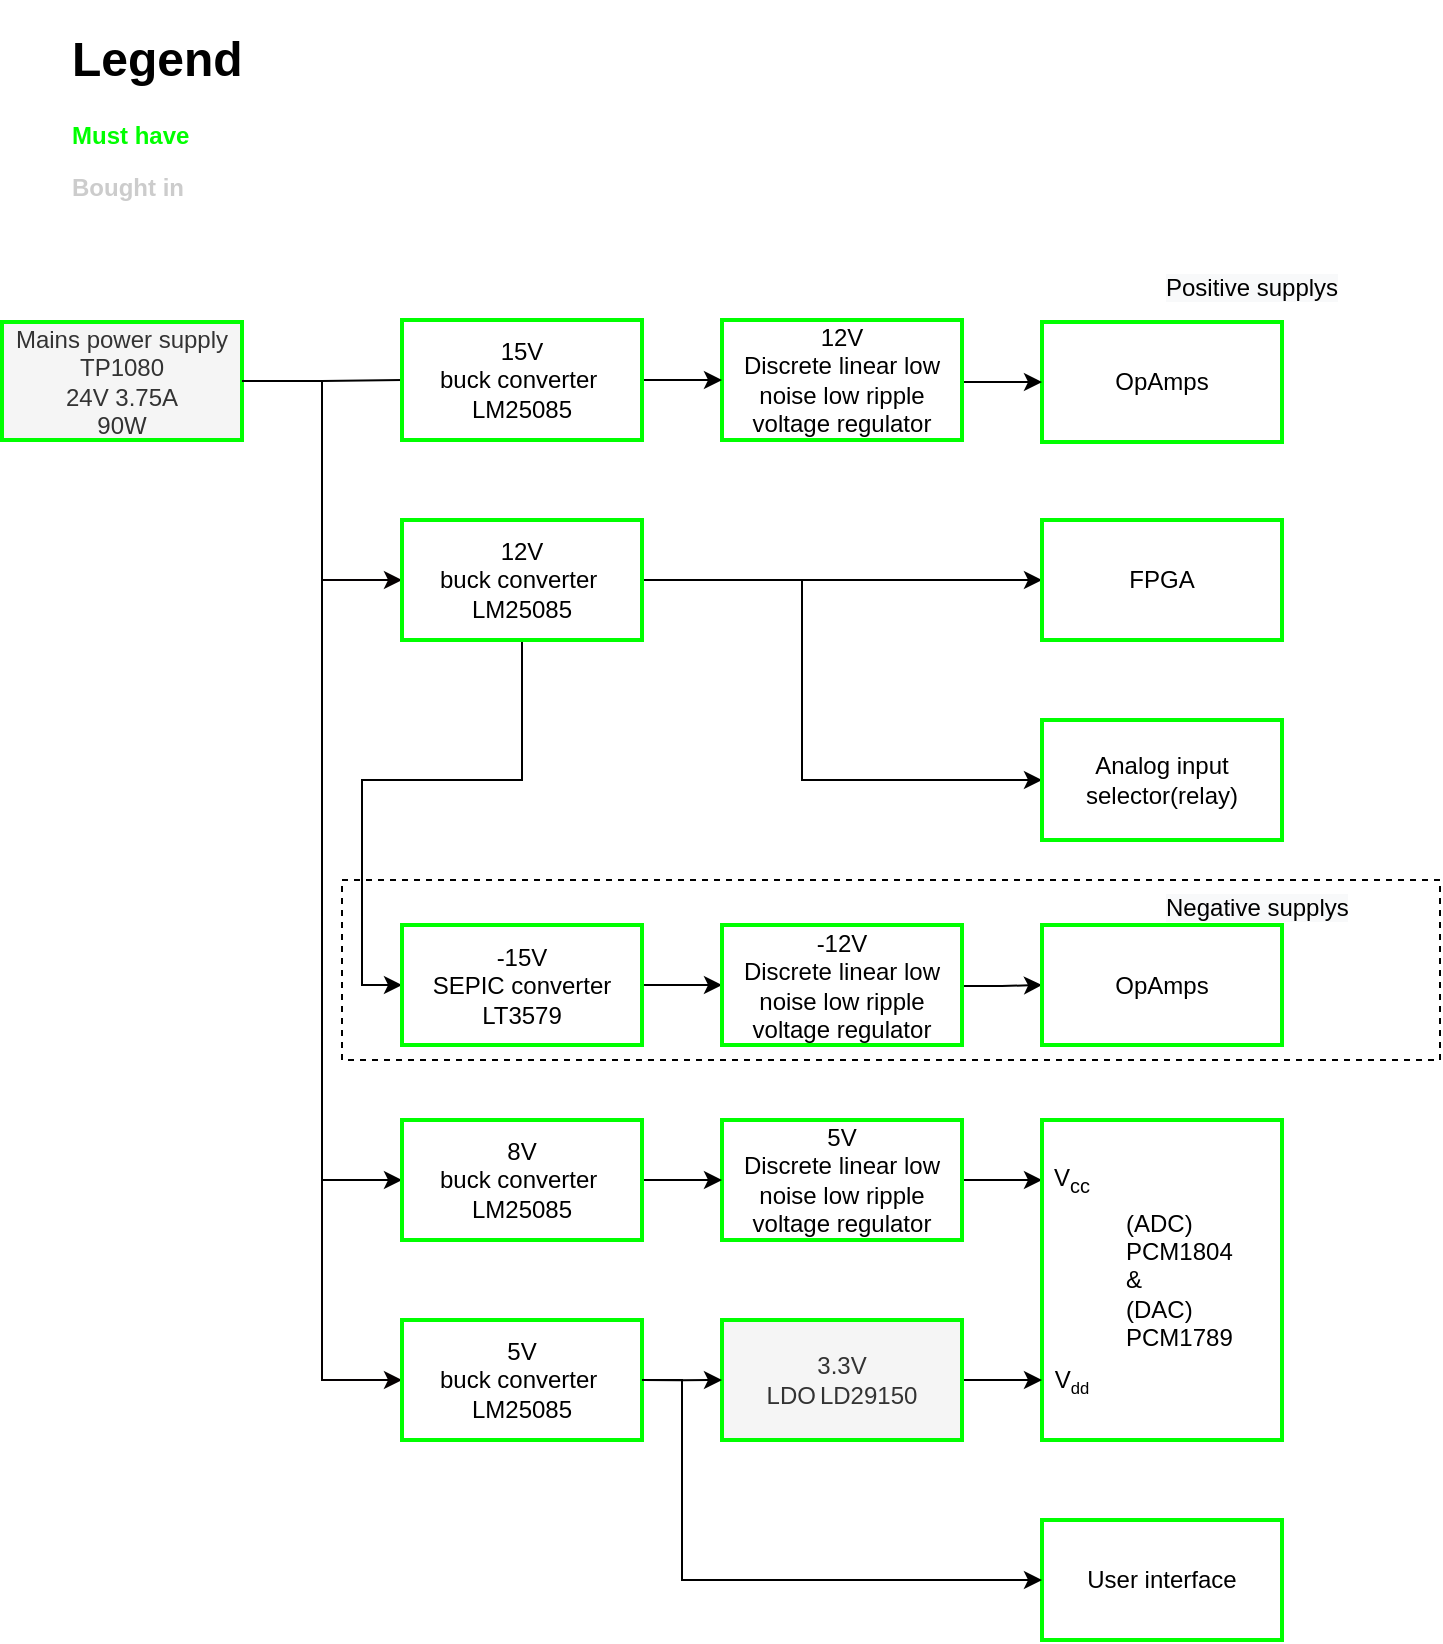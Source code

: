 <mxfile version="20.8.10" type="device"><diagram id="oyvH_Q6J8Quz0p-YlAuX" name="Pagina-1"><mxGraphModel dx="1182" dy="683" grid="1" gridSize="10" guides="1" tooltips="1" connect="1" arrows="1" fold="1" page="1" pageScale="1" pageWidth="827" pageHeight="1169" math="0" shadow="0"><root><mxCell id="0"/><mxCell id="1" parent="0"/><mxCell id="1waSZjhWz7PDlrWZdaSc-59" value="" style="rounded=0;whiteSpace=wrap;html=1;dashed=1;fillColor=none;" parent="1" vertex="1"><mxGeometry x="210" y="440" width="549" height="90" as="geometry"/></mxCell><mxCell id="QWe19dWb4VjT5Xv9FS85-25" style="edgeStyle=orthogonalEdgeStyle;rounded=0;orthogonalLoop=1;jettySize=auto;html=1;entryX=0;entryY=0.5;entryDx=0;entryDy=0;strokeColor=#050001;fontColor=default;" parent="1" source="1waSZjhWz7PDlrWZdaSc-65" target="1waSZjhWz7PDlrWZdaSc-77" edge="1"><mxGeometry relative="1" as="geometry"><Array as="points"><mxPoint x="200" y="191"/><mxPoint x="200" y="290"/></Array></mxGeometry></mxCell><mxCell id="QWe19dWb4VjT5Xv9FS85-26" style="edgeStyle=orthogonalEdgeStyle;rounded=0;orthogonalLoop=1;jettySize=auto;html=1;entryX=0;entryY=0.5;entryDx=0;entryDy=0;strokeColor=#050001;fontColor=default;" parent="1" source="1waSZjhWz7PDlrWZdaSc-65" target="LshpYE88k_rBL2KGBDW7-19" edge="1"><mxGeometry relative="1" as="geometry"><Array as="points"><mxPoint x="200" y="191"/><mxPoint x="200" y="690"/></Array><mxPoint x="230" y="601" as="targetPoint"/></mxGeometry></mxCell><mxCell id="LshpYE88k_rBL2KGBDW7-11" style="edgeStyle=orthogonalEdgeStyle;rounded=0;orthogonalLoop=1;jettySize=auto;html=1;entryX=0;entryY=0.5;entryDx=0;entryDy=0;" parent="1" source="1waSZjhWz7PDlrWZdaSc-65" target="LshpYE88k_rBL2KGBDW7-18" edge="1"><mxGeometry relative="1" as="geometry"><mxPoint x="230" y="423.5" as="targetPoint"/><Array as="points"><mxPoint x="200" y="191"/><mxPoint x="200" y="590"/></Array></mxGeometry></mxCell><mxCell id="1waSZjhWz7PDlrWZdaSc-65" value="Mains power supply&lt;br&gt;TP1080&lt;br&gt;24V 3.75A&lt;br&gt;90W" style="rounded=0;whiteSpace=wrap;html=1;strokeColor=#00FF00;strokeWidth=2;fillColor=#f5f5f5;fontColor=#333333;" parent="1" vertex="1"><mxGeometry x="40" y="161" width="120" height="59" as="geometry"/></mxCell><mxCell id="1waSZjhWz7PDlrWZdaSc-69" value="OpAmps" style="rounded=0;whiteSpace=wrap;html=1;strokeColor=#00FF00;strokeWidth=2;" parent="1" vertex="1"><mxGeometry x="560" y="161" width="120" height="60" as="geometry"/></mxCell><mxCell id="LshpYE88k_rBL2KGBDW7-51" style="edgeStyle=orthogonalEdgeStyle;rounded=0;orthogonalLoop=1;jettySize=auto;html=1;entryX=0;entryY=0.5;entryDx=0;entryDy=0;strokeColor=#000000;strokeWidth=1;fontColor=#000000;" parent="1" source="1waSZjhWz7PDlrWZdaSc-72" target="1waSZjhWz7PDlrWZdaSc-94" edge="1"><mxGeometry relative="1" as="geometry"/></mxCell><mxCell id="1waSZjhWz7PDlrWZdaSc-72" value="5V &lt;br&gt;Discrete linear low noise low ripple voltage regulator" style="rounded=0;whiteSpace=wrap;html=1;strokeColor=#00FF00;strokeWidth=2;" parent="1" vertex="1"><mxGeometry x="400" y="560" width="120" height="60" as="geometry"/></mxCell><mxCell id="LshpYE88k_rBL2KGBDW7-52" style="edgeStyle=orthogonalEdgeStyle;rounded=0;orthogonalLoop=1;jettySize=auto;html=1;strokeColor=#000000;strokeWidth=1;fontColor=#000000;" parent="1" source="1waSZjhWz7PDlrWZdaSc-77" target="1waSZjhWz7PDlrWZdaSc-80" edge="1"><mxGeometry relative="1" as="geometry"><Array as="points"><mxPoint x="440" y="290"/><mxPoint x="440" y="390"/></Array></mxGeometry></mxCell><mxCell id="yGzw6XAe2-pwmFHX-0Ah-1" style="edgeStyle=orthogonalEdgeStyle;rounded=0;orthogonalLoop=1;jettySize=auto;html=1;entryX=0;entryY=0.5;entryDx=0;entryDy=0;" parent="1" source="1waSZjhWz7PDlrWZdaSc-77" target="LshpYE88k_rBL2KGBDW7-27" edge="1"><mxGeometry relative="1" as="geometry"><Array as="points"><mxPoint x="300" y="390"/><mxPoint x="220" y="390"/><mxPoint x="220" y="493"/></Array></mxGeometry></mxCell><mxCell id="SzZdDUcmJpk51UncvI9A-1" style="edgeStyle=orthogonalEdgeStyle;rounded=0;orthogonalLoop=1;jettySize=auto;html=1;entryX=0;entryY=0.5;entryDx=0;entryDy=0;" edge="1" parent="1" source="1waSZjhWz7PDlrWZdaSc-77" target="1waSZjhWz7PDlrWZdaSc-78"><mxGeometry relative="1" as="geometry"/></mxCell><mxCell id="1waSZjhWz7PDlrWZdaSc-77" value="12V &lt;br&gt;buck converter&amp;nbsp; LM25085" style="rounded=0;whiteSpace=wrap;html=1;strokeColor=#00FF00;strokeWidth=2;" parent="1" vertex="1"><mxGeometry x="240" y="260" width="120" height="60" as="geometry"/></mxCell><mxCell id="1waSZjhWz7PDlrWZdaSc-78" value="FPGA" style="rounded=0;whiteSpace=wrap;html=1;strokeColor=#00FF00;strokeWidth=2;" parent="1" vertex="1"><mxGeometry x="560" y="260" width="120" height="60" as="geometry"/></mxCell><mxCell id="1waSZjhWz7PDlrWZdaSc-79" value="User interface" style="rounded=0;whiteSpace=wrap;html=1;strokeColor=#00FF00;strokeWidth=2;" parent="1" vertex="1"><mxGeometry x="560" y="760" width="120" height="60" as="geometry"/></mxCell><mxCell id="1waSZjhWz7PDlrWZdaSc-80" value="Analog input selector(relay)" style="rounded=0;whiteSpace=wrap;html=1;strokeColor=#00FF00;strokeWidth=2;" parent="1" vertex="1"><mxGeometry x="560" y="360" width="120" height="60" as="geometry"/></mxCell><mxCell id="1waSZjhWz7PDlrWZdaSc-81" value="" style="edgeStyle=orthogonalEdgeStyle;rounded=0;orthogonalLoop=1;jettySize=auto;html=1;entryX=0;entryY=0.5;entryDx=0;entryDy=0;strokeColor=#000000;strokeWidth=1;exitX=1;exitY=0.5;exitDx=0;exitDy=0;" parent="1" source="LshpYE88k_rBL2KGBDW7-27" target="LshpYE88k_rBL2KGBDW7-28" edge="1"><mxGeometry relative="1" as="geometry"><mxPoint x="349.0" y="520.0" as="sourcePoint"/><mxPoint x="413" y="520.0" as="targetPoint"/><Array as="points"/></mxGeometry></mxCell><mxCell id="LshpYE88k_rBL2KGBDW7-25" value="" style="edgeStyle=orthogonalEdgeStyle;rounded=0;orthogonalLoop=1;jettySize=auto;html=1;exitX=1.002;exitY=0.508;exitDx=0;exitDy=0;exitPerimeter=0;strokeColor=#000000;strokeWidth=1;" parent="1" source="LshpYE88k_rBL2KGBDW7-28" target="1waSZjhWz7PDlrWZdaSc-86" edge="1"><mxGeometry relative="1" as="geometry"><mxPoint x="533" y="520" as="sourcePoint"/></mxGeometry></mxCell><mxCell id="1waSZjhWz7PDlrWZdaSc-86" value="OpAmps" style="rounded=0;whiteSpace=wrap;html=1;strokeColor=#00FF00;strokeWidth=2;" parent="1" vertex="1"><mxGeometry x="560" y="462.5" width="120" height="60" as="geometry"/></mxCell><mxCell id="1waSZjhWz7PDlrWZdaSc-91" value="&lt;span style=&quot;color: rgb(0 , 0 , 0) ; font-family: &amp;#34;helvetica&amp;#34; ; font-size: 12px ; font-style: normal ; font-weight: 400 ; letter-spacing: normal ; text-align: center ; text-indent: 0px ; text-transform: none ; word-spacing: 0px ; background-color: rgb(248 , 249 , 250) ; display: inline ; float: none&quot;&gt;Positive supplys&lt;/span&gt;" style="text;whiteSpace=wrap;html=1;strokeColor=none;strokeWidth=2;dashed=1;dashPattern=1 4;" parent="1" vertex="1"><mxGeometry x="620" y="130" width="110" height="30" as="geometry"/></mxCell><mxCell id="1waSZjhWz7PDlrWZdaSc-92" value="&lt;span style=&quot;color: rgb(0 , 0 , 0) ; font-family: &amp;#34;helvetica&amp;#34; ; font-size: 12px ; font-style: normal ; font-weight: 400 ; letter-spacing: normal ; text-align: center ; text-indent: 0px ; text-transform: none ; word-spacing: 0px ; background-color: rgb(248 , 249 , 250) ; display: inline ; float: none&quot;&gt;Negative supplys&lt;/span&gt;" style="text;whiteSpace=wrap;html=1;strokeColor=none;strokeWidth=1;dashed=1;" parent="1" vertex="1"><mxGeometry x="620" y="440" width="110" height="30" as="geometry"/></mxCell><mxCell id="1waSZjhWz7PDlrWZdaSc-93" value="&lt;blockquote style=&quot;margin: 0 0 0 40px; border: none; padding: 0px;&quot;&gt;&lt;p style=&quot;line-height: 120%;&quot;&gt;(ADC) PCM1804 &lt;br&gt;&amp;amp; &lt;br&gt;(DAC) PCM1789&lt;/p&gt;&lt;/blockquote&gt;" style="rounded=0;whiteSpace=wrap;html=1;shadow=0;fillColor=none;align=left;strokeColor=#00FF00;strokeWidth=2;" parent="1" vertex="1"><mxGeometry x="560" y="560" width="120" height="160" as="geometry"/></mxCell><mxCell id="1waSZjhWz7PDlrWZdaSc-94" value="V&lt;sub&gt;cc&lt;/sub&gt;" style="rounded=0;whiteSpace=wrap;html=1;shadow=0;dashed=1;fontColor=#000000;fillColor=none;strokeColor=none;strokeWidth=2;" parent="1" vertex="1"><mxGeometry x="560" y="567.5" width="30" height="45" as="geometry"/></mxCell><mxCell id="LshpYE88k_rBL2KGBDW7-23" value="" style="edgeStyle=orthogonalEdgeStyle;rounded=0;orthogonalLoop=1;jettySize=auto;html=1;strokeColor=#000000;strokeWidth=1;entryX=0;entryY=0.5;entryDx=0;entryDy=0;" parent="1" source="1waSZjhWz7PDlrWZdaSc-98" target="LshpYE88k_rBL2KGBDW7-14" edge="1"><mxGeometry relative="1" as="geometry"><Array as="points"/></mxGeometry></mxCell><mxCell id="1waSZjhWz7PDlrWZdaSc-98" value="3.3V &lt;br&gt;LDO&lt;span style=&quot;white-space: pre;&quot;&gt;&#9;&lt;/span&gt;LD29150" style="rounded=0;whiteSpace=wrap;html=1;strokeColor=#00FF00;strokeWidth=2;fillColor=#f5f5f5;fontColor=#333333;" parent="1" vertex="1"><mxGeometry x="400" y="660" width="120" height="60" as="geometry"/></mxCell><mxCell id="QWe19dWb4VjT5Xv9FS85-14" style="edgeStyle=orthogonalEdgeStyle;rounded=0;orthogonalLoop=1;jettySize=auto;html=1;exitX=0.5;exitY=1;exitDx=0;exitDy=0;strokeColor=#00FF00;fontColor=default;strokeWidth=2;" parent="1" edge="1"><mxGeometry relative="1" as="geometry"><mxPoint x="470.5" y="500" as="sourcePoint"/><mxPoint x="470.5" y="500" as="targetPoint"/></mxGeometry></mxCell><mxCell id="QWe19dWb4VjT5Xv9FS85-18" style="edgeStyle=orthogonalEdgeStyle;rounded=0;orthogonalLoop=1;jettySize=auto;html=1;entryX=0;entryY=0.5;entryDx=0;entryDy=0;strokeColor=#000000;fontColor=default;exitX=1.003;exitY=0.501;exitDx=0;exitDy=0;exitPerimeter=0;strokeWidth=1;" parent="1" source="LshpYE88k_rBL2KGBDW7-19" target="1waSZjhWz7PDlrWZdaSc-98" edge="1"><mxGeometry relative="1" as="geometry"><mxPoint x="350" y="767.5" as="sourcePoint"/><Array as="points"><mxPoint x="380" y="690"/><mxPoint x="380" y="690"/></Array></mxGeometry></mxCell><mxCell id="QWe19dWb4VjT5Xv9FS85-29" value="" style="edgeStyle=orthogonalEdgeStyle;rounded=0;orthogonalLoop=1;jettySize=auto;html=1;endArrow=none;entryX=0;entryY=0.5;entryDx=0;entryDy=0;" parent="1" source="1waSZjhWz7PDlrWZdaSc-65" target="LshpYE88k_rBL2KGBDW7-20" edge="1"><mxGeometry relative="1" as="geometry"><mxPoint x="160" y="191.0" as="sourcePoint"/><mxPoint x="229" y="191" as="targetPoint"/></mxGeometry></mxCell><mxCell id="LshpYE88k_rBL2KGBDW7-10" style="edgeStyle=orthogonalEdgeStyle;rounded=0;orthogonalLoop=1;jettySize=auto;html=1;entryX=0;entryY=0.5;entryDx=0;entryDy=0;exitX=1;exitY=0.5;exitDx=0;exitDy=0;strokeColor=#000000;strokeWidth=1;" parent="1" source="LshpYE88k_rBL2KGBDW7-18" target="1waSZjhWz7PDlrWZdaSc-72" edge="1"><mxGeometry relative="1" as="geometry"><mxPoint x="410" y="597.5" as="targetPoint"/><mxPoint x="360" y="587.5" as="sourcePoint"/></mxGeometry></mxCell><mxCell id="LshpYE88k_rBL2KGBDW7-14" value="V&lt;span style=&quot;font-size: 10px;&quot;&gt;&lt;sub&gt;dd&lt;/sub&gt;&lt;/span&gt;" style="rounded=0;whiteSpace=wrap;html=1;shadow=0;dashed=1;fontColor=#000000;fillColor=none;strokeColor=none;strokeWidth=2;" parent="1" vertex="1"><mxGeometry x="560" y="667.5" width="30" height="45" as="geometry"/></mxCell><mxCell id="LshpYE88k_rBL2KGBDW7-21" style="edgeStyle=orthogonalEdgeStyle;rounded=0;orthogonalLoop=1;jettySize=auto;html=1;entryX=0;entryY=0.5;entryDx=0;entryDy=0;strokeColor=#000000;strokeWidth=1;" parent="1" source="LshpYE88k_rBL2KGBDW7-16" target="1waSZjhWz7PDlrWZdaSc-69" edge="1"><mxGeometry relative="1" as="geometry"><mxPoint x="560" y="191" as="targetPoint"/><Array as="points"><mxPoint x="560" y="191"/><mxPoint x="560" y="191"/></Array></mxGeometry></mxCell><mxCell id="LshpYE88k_rBL2KGBDW7-16" value="12V &lt;br&gt;Discrete linear low noise low ripple voltage regulator" style="rounded=0;whiteSpace=wrap;html=1;strokeColor=#00FF00;strokeWidth=2;" parent="1" vertex="1"><mxGeometry x="400" y="160" width="120" height="60" as="geometry"/></mxCell><mxCell id="LshpYE88k_rBL2KGBDW7-18" value="8V &lt;br&gt;buck converter&amp;nbsp; LM25085" style="rounded=0;whiteSpace=wrap;html=1;strokeColor=#00FF00;strokeWidth=2;" parent="1" vertex="1"><mxGeometry x="240" y="560" width="120" height="60" as="geometry"/></mxCell><mxCell id="LshpYE88k_rBL2KGBDW7-19" value="5V &lt;br&gt;buck converter&amp;nbsp; LM25085" style="rounded=0;whiteSpace=wrap;html=1;strokeColor=#00FF00;strokeWidth=2;" parent="1" vertex="1"><mxGeometry x="240" y="660" width="120" height="60" as="geometry"/></mxCell><mxCell id="LshpYE88k_rBL2KGBDW7-50" value="" style="edgeStyle=orthogonalEdgeStyle;rounded=0;orthogonalLoop=1;jettySize=auto;html=1;strokeColor=#000000;strokeWidth=1;fontColor=#000000;" parent="1" source="LshpYE88k_rBL2KGBDW7-20" target="LshpYE88k_rBL2KGBDW7-16" edge="1"><mxGeometry relative="1" as="geometry"/></mxCell><mxCell id="LshpYE88k_rBL2KGBDW7-20" value="15V &lt;br&gt;buck converter&amp;nbsp; LM25085" style="rounded=0;whiteSpace=wrap;html=1;strokeColor=#00FF00;strokeWidth=2;" parent="1" vertex="1"><mxGeometry x="240" y="160" width="120" height="60" as="geometry"/></mxCell><mxCell id="LshpYE88k_rBL2KGBDW7-27" value="-15V &lt;br&gt;SEPIC converter&lt;br&gt;LT3579" style="rounded=0;whiteSpace=wrap;html=1;strokeColor=#00FF00;strokeWidth=2;" parent="1" vertex="1"><mxGeometry x="240" y="462.5" width="120" height="60" as="geometry"/></mxCell><mxCell id="LshpYE88k_rBL2KGBDW7-28" value="-12V &lt;br&gt;Discrete linear low noise low ripple voltage regulator" style="rounded=0;whiteSpace=wrap;html=1;strokeColor=#00FF00;strokeWidth=2;" parent="1" vertex="1"><mxGeometry x="400" y="462.5" width="120" height="60" as="geometry"/></mxCell><mxCell id="LshpYE88k_rBL2KGBDW7-49" value="&lt;h1&gt;Legend&lt;/h1&gt;&lt;p&gt;&lt;font color=&quot;#00ff00&quot;&gt;&lt;b&gt;Must have&lt;/b&gt;&lt;/font&gt;&lt;/p&gt;&lt;p&gt;&lt;font color=&quot;#cccccc&quot;&gt;&lt;b&gt;Bought in&lt;/b&gt;&lt;/font&gt;&lt;/p&gt;" style="text;html=1;strokeColor=none;fillColor=none;spacing=5;spacingTop=-20;whiteSpace=wrap;overflow=hidden;rounded=0;" parent="1" vertex="1"><mxGeometry x="70" y="10" width="100" height="120" as="geometry"/></mxCell><mxCell id="yGzw6XAe2-pwmFHX-0Ah-2" style="edgeStyle=orthogonalEdgeStyle;rounded=0;orthogonalLoop=1;jettySize=auto;html=1;entryX=0;entryY=0.5;entryDx=0;entryDy=0;strokeColor=#000000;strokeWidth=1;" parent="1" source="LshpYE88k_rBL2KGBDW7-19" target="1waSZjhWz7PDlrWZdaSc-79" edge="1"><mxGeometry relative="1" as="geometry"><mxPoint x="360" y="690" as="sourcePoint"/><Array as="points"><mxPoint x="380" y="690"/><mxPoint x="380" y="790"/></Array><mxPoint x="560" y="790" as="targetPoint"/></mxGeometry></mxCell></root></mxGraphModel></diagram></mxfile>